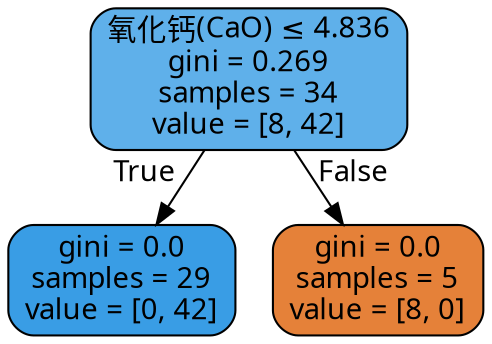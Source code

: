 digraph Tree {
node [shape=box, style="filled, rounded", color="black", fontname="DengXian"] ;
edge [fontname="DengXian"] ;
0 [label=<氧化钙(CaO) &le; 4.836<br/>gini = 0.269<br/>samples = 34<br/>value = [8, 42]>, fillcolor="#5fb0ea"] ;
1 [label=<gini = 0.0<br/>samples = 29<br/>value = [0, 42]>, fillcolor="#399de5"] ;
0 -> 1 [labeldistance=2.5, labelangle=45, headlabel="True"] ;
2 [label=<gini = 0.0<br/>samples = 5<br/>value = [8, 0]>, fillcolor="#e58139"] ;
0 -> 2 [labeldistance=2.5, labelangle=-45, headlabel="False"] ;
}